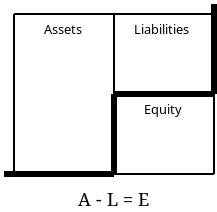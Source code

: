 <?xml version="1.0" encoding="UTF-8"?>
<dia:diagram xmlns:dia="http://www.lysator.liu.se/~alla/dia/">
  <dia:layer name="Background" visible="true" active="true">
    <dia:object type="Standard - Text" version="1" id="O0">
      <dia:attribute name="obj_pos">
        <dia:point val="21.5,6"/>
      </dia:attribute>
      <dia:attribute name="obj_bb">
        <dia:rectangle val="21.5,5.405;23.58,6.152"/>
      </dia:attribute>
      <dia:attribute name="text">
        <dia:composite type="text">
          <dia:attribute name="string">
            <dia:string>#Assets#</dia:string>
          </dia:attribute>
          <dia:attribute name="font">
            <dia:font family="sans" style="0" name="Helvetica"/>
          </dia:attribute>
          <dia:attribute name="height">
            <dia:real val="0.8"/>
          </dia:attribute>
          <dia:attribute name="pos">
            <dia:point val="21.5,6"/>
          </dia:attribute>
          <dia:attribute name="color">
            <dia:color val="#000000"/>
          </dia:attribute>
          <dia:attribute name="alignment">
            <dia:enum val="0"/>
          </dia:attribute>
        </dia:composite>
      </dia:attribute>
      <dia:attribute name="valign">
        <dia:enum val="3"/>
      </dia:attribute>
    </dia:object>
    <dia:object type="Standard - Text" version="1" id="O1">
      <dia:attribute name="obj_pos">
        <dia:point val="26,6"/>
      </dia:attribute>
      <dia:attribute name="obj_bb">
        <dia:rectangle val="26,5.405;29.023,6.152"/>
      </dia:attribute>
      <dia:attribute name="text">
        <dia:composite type="text">
          <dia:attribute name="string">
            <dia:string>#Liabilities#</dia:string>
          </dia:attribute>
          <dia:attribute name="font">
            <dia:font family="sans" style="0" name="Helvetica"/>
          </dia:attribute>
          <dia:attribute name="height">
            <dia:real val="0.8"/>
          </dia:attribute>
          <dia:attribute name="pos">
            <dia:point val="26,6"/>
          </dia:attribute>
          <dia:attribute name="color">
            <dia:color val="#000000"/>
          </dia:attribute>
          <dia:attribute name="alignment">
            <dia:enum val="0"/>
          </dia:attribute>
        </dia:composite>
      </dia:attribute>
      <dia:attribute name="valign">
        <dia:enum val="3"/>
      </dia:attribute>
    </dia:object>
    <dia:object type="Standard - Text" version="1" id="O2">
      <dia:attribute name="obj_pos">
        <dia:point val="26.5,10"/>
      </dia:attribute>
      <dia:attribute name="obj_bb">
        <dia:rectangle val="26.5,9.405;28.525,10.152"/>
      </dia:attribute>
      <dia:attribute name="text">
        <dia:composite type="text">
          <dia:attribute name="string">
            <dia:string>#Equity#</dia:string>
          </dia:attribute>
          <dia:attribute name="font">
            <dia:font family="sans" style="0" name="Helvetica"/>
          </dia:attribute>
          <dia:attribute name="height">
            <dia:real val="0.8"/>
          </dia:attribute>
          <dia:attribute name="pos">
            <dia:point val="26.5,10"/>
          </dia:attribute>
          <dia:attribute name="color">
            <dia:color val="#000000"/>
          </dia:attribute>
          <dia:attribute name="alignment">
            <dia:enum val="0"/>
          </dia:attribute>
        </dia:composite>
      </dia:attribute>
      <dia:attribute name="valign">
        <dia:enum val="3"/>
      </dia:attribute>
    </dia:object>
    <dia:object type="Standard - Line" version="0" id="O3">
      <dia:attribute name="obj_pos">
        <dia:point val="20,5"/>
      </dia:attribute>
      <dia:attribute name="obj_bb">
        <dia:rectangle val="19.95,4.95;30.05,5.05"/>
      </dia:attribute>
      <dia:attribute name="conn_endpoints">
        <dia:point val="20,5"/>
        <dia:point val="30,5"/>
      </dia:attribute>
      <dia:attribute name="numcp">
        <dia:int val="1"/>
      </dia:attribute>
    </dia:object>
    <dia:object type="Standard - Line" version="0" id="O4">
      <dia:attribute name="obj_pos">
        <dia:point val="25,5"/>
      </dia:attribute>
      <dia:attribute name="obj_bb">
        <dia:rectangle val="24.95,4.95;25.05,9.05"/>
      </dia:attribute>
      <dia:attribute name="conn_endpoints">
        <dia:point val="25,5"/>
        <dia:point val="25,9"/>
      </dia:attribute>
      <dia:attribute name="numcp">
        <dia:int val="2"/>
      </dia:attribute>
      <dia:connections>
        <dia:connection handle="0" to="O3" connection="0"/>
      </dia:connections>
    </dia:object>
    <dia:object type="Standard - Line" version="0" id="O5">
      <dia:attribute name="obj_pos">
        <dia:point val="25,9"/>
      </dia:attribute>
      <dia:attribute name="obj_bb">
        <dia:rectangle val="24.85,8.85;30.15,9.15"/>
      </dia:attribute>
      <dia:attribute name="conn_endpoints">
        <dia:point val="25,9"/>
        <dia:point val="30,9"/>
      </dia:attribute>
      <dia:attribute name="numcp">
        <dia:int val="1"/>
      </dia:attribute>
      <dia:attribute name="line_width">
        <dia:real val="0.3"/>
      </dia:attribute>
    </dia:object>
    <dia:object type="Standard - Line" version="0" id="O6">
      <dia:attribute name="obj_pos">
        <dia:point val="19.5,13"/>
      </dia:attribute>
      <dia:attribute name="obj_bb">
        <dia:rectangle val="19.35,12.85;25.15,13.15"/>
      </dia:attribute>
      <dia:attribute name="conn_endpoints">
        <dia:point val="19.5,13"/>
        <dia:point val="25,13"/>
      </dia:attribute>
      <dia:attribute name="numcp">
        <dia:int val="1"/>
      </dia:attribute>
      <dia:attribute name="line_width">
        <dia:real val="0.3"/>
      </dia:attribute>
    </dia:object>
    <dia:object type="Standard - Text" version="1" id="O7">
      <dia:attribute name="obj_pos">
        <dia:point val="21,15"/>
      </dia:attribute>
      <dia:attribute name="obj_bb">
        <dia:rectangle val="20.981,14.386;21,15.19"/>
      </dia:attribute>
      <dia:attribute name="text">
        <dia:composite type="text">
          <dia:attribute name="string">
            <dia:string>##</dia:string>
          </dia:attribute>
          <dia:attribute name="font">
            <dia:font family="sans" style="0" name="Helvetica"/>
          </dia:attribute>
          <dia:attribute name="height">
            <dia:real val="0.8"/>
          </dia:attribute>
          <dia:attribute name="pos">
            <dia:point val="21,15"/>
          </dia:attribute>
          <dia:attribute name="color">
            <dia:color val="#000000"/>
          </dia:attribute>
          <dia:attribute name="alignment">
            <dia:enum val="0"/>
          </dia:attribute>
        </dia:composite>
      </dia:attribute>
      <dia:attribute name="valign">
        <dia:enum val="3"/>
      </dia:attribute>
    </dia:object>
    <dia:object type="Standard - Line" version="0" id="O8">
      <dia:attribute name="obj_pos">
        <dia:point val="20,5"/>
      </dia:attribute>
      <dia:attribute name="obj_bb">
        <dia:rectangle val="19.95,4.95;20.05,13.05"/>
      </dia:attribute>
      <dia:attribute name="conn_endpoints">
        <dia:point val="20,5"/>
        <dia:point val="20,13"/>
      </dia:attribute>
      <dia:attribute name="numcp">
        <dia:int val="1"/>
      </dia:attribute>
    </dia:object>
    <dia:object type="Standard - Line" version="0" id="O9">
      <dia:attribute name="obj_pos">
        <dia:point val="30,4.5"/>
      </dia:attribute>
      <dia:attribute name="obj_bb">
        <dia:rectangle val="29.85,4.35;30.15,9.15"/>
      </dia:attribute>
      <dia:attribute name="conn_endpoints">
        <dia:point val="30,4.5"/>
        <dia:point val="30,9"/>
      </dia:attribute>
      <dia:attribute name="numcp">
        <dia:int val="1"/>
      </dia:attribute>
      <dia:attribute name="line_width">
        <dia:real val="0.3"/>
      </dia:attribute>
    </dia:object>
    <dia:object type="Standard - Line" version="0" id="O10">
      <dia:attribute name="obj_pos">
        <dia:point val="25,9"/>
      </dia:attribute>
      <dia:attribute name="obj_bb">
        <dia:rectangle val="24.85,8.85;25.15,13.15"/>
      </dia:attribute>
      <dia:attribute name="conn_endpoints">
        <dia:point val="25,9"/>
        <dia:point val="25,13"/>
      </dia:attribute>
      <dia:attribute name="numcp">
        <dia:int val="2"/>
      </dia:attribute>
      <dia:attribute name="line_width">
        <dia:real val="0.3"/>
      </dia:attribute>
    </dia:object>
    <dia:object type="Standard - Line" version="0" id="O11">
      <dia:attribute name="obj_pos">
        <dia:point val="25,13"/>
      </dia:attribute>
      <dia:attribute name="obj_bb">
        <dia:rectangle val="24.95,12.95;30.05,13.05"/>
      </dia:attribute>
      <dia:attribute name="conn_endpoints">
        <dia:point val="25,13"/>
        <dia:point val="30,13"/>
      </dia:attribute>
      <dia:attribute name="numcp">
        <dia:int val="1"/>
      </dia:attribute>
    </dia:object>
    <dia:object type="Standard - Line" version="0" id="O12">
      <dia:attribute name="obj_pos">
        <dia:point val="30,9"/>
      </dia:attribute>
      <dia:attribute name="obj_bb">
        <dia:rectangle val="29.95,8.95;30.05,13.05"/>
      </dia:attribute>
      <dia:attribute name="conn_endpoints">
        <dia:point val="30,9"/>
        <dia:point val="30,13"/>
      </dia:attribute>
      <dia:attribute name="numcp">
        <dia:int val="1"/>
      </dia:attribute>
    </dia:object>
    <dia:object type="Standard - Text" version="1" id="O13">
      <dia:attribute name="obj_pos">
        <dia:point val="23.2,14.6"/>
      </dia:attribute>
      <dia:attribute name="obj_bb">
        <dia:rectangle val="23.2,13.76;27.325,14.815"/>
      </dia:attribute>
      <dia:attribute name="text">
        <dia:composite type="text">
          <dia:attribute name="string">
            <dia:string>#A - L = E#</dia:string>
          </dia:attribute>
          <dia:attribute name="font">
            <dia:font family="serif" style="0" name="Times-Roman"/>
          </dia:attribute>
          <dia:attribute name="height">
            <dia:real val="1.129"/>
          </dia:attribute>
          <dia:attribute name="pos">
            <dia:point val="23.2,14.6"/>
          </dia:attribute>
          <dia:attribute name="color">
            <dia:color val="#000000"/>
          </dia:attribute>
          <dia:attribute name="alignment">
            <dia:enum val="0"/>
          </dia:attribute>
        </dia:composite>
      </dia:attribute>
      <dia:attribute name="valign">
        <dia:enum val="3"/>
      </dia:attribute>
    </dia:object>
  </dia:layer>
</dia:diagram>
